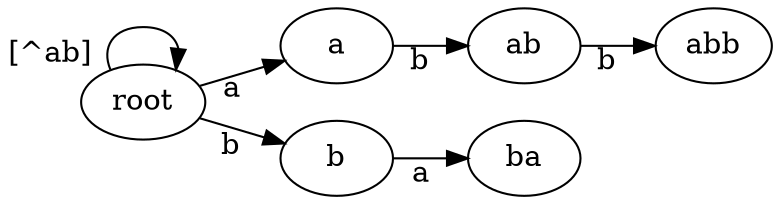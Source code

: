 digraph {
  splines=true;
  rankdir=LR;
  root [id="root"];
  a [id="a"];
  ab [id="ab"];
  abb [id="abb"];
  b [id="b"];
  ba [id="ba"];
  root -> a [xlabel="a"];
  a -> ab [xlabel="b"];
  ab -> abb [xlabel="b"];
  root -> b [xlabel="b"];
  b -> ba [xlabel="a"];
  root -> root [xlabel="[^ab]  " id="root_loop"];
}
